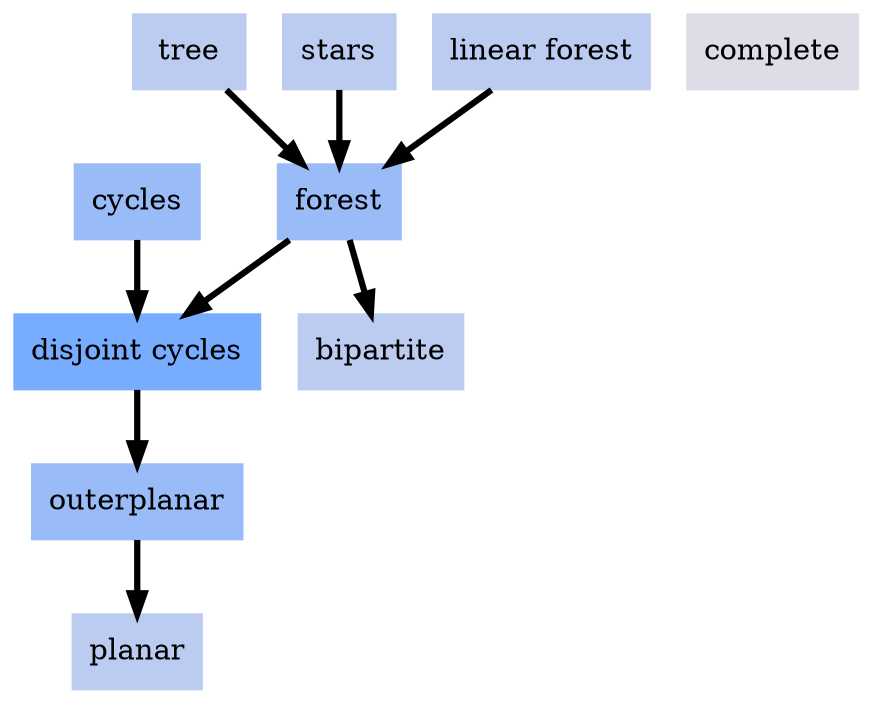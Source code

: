 digraph local_AGnF5Z {
	node [color=lightblue2 style=filled]
	margin=0.04 size="6,6"
	"n_loZ5LD" [label="planar" URL="/parameters/html/loZ5LD" color="#bbccf0" shape=box]
	"n_cLHJkW" [label="bipartite" URL="/parameters/html/cLHJkW" color="#bbccf0" shape=box]
	"n_rJyICu" [label="tree" URL="/parameters/html/rJyICu" color="#bbccf0" shape=box]
	"n_2iJr52" [label="cycles" URL="/parameters/html/2iJr52" color="#99bcf8" shape=box]
	"n_JngPPm" [label="forest" URL="/parameters/html/JngPPm" color="#99bcf8" shape=box]
	"n_0oCyaG" [label="outerplanar" URL="/parameters/html/0oCyaG" color="#99bcf8" shape=box]
	"n_EhdXNA" [label="complete" URL="/parameters/html/EhdXNA" color="#dddde8" shape=box]
	"n_10JR3F" [label="stars" URL="/parameters/html/10JR3F" color="#bbccf0" shape=box]
	"n_skQuFN" [label="linear forest" URL="/parameters/html/skQuFN" color="#bbccf0" shape=box]
	"n_AGnF5Z" [label="disjoint cycles" URL="/parameters/html/AGnF5Z" color="#78acff" shape=box]
	"n_JngPPm" -> "n_cLHJkW" [label="" decorate=true lblstyle="above, sloped" weight="100" penwidth="3.0"]
	"n_10JR3F" -> "n_JngPPm" [label="" decorate=true lblstyle="above, sloped" weight="100" penwidth="3.0"]
	"n_2iJr52" -> "n_AGnF5Z" [label="" decorate=true lblstyle="above, sloped" weight="100" penwidth="3.0"]
	"n_0oCyaG" -> "n_loZ5LD" [label="" decorate=true lblstyle="above, sloped" weight="100" penwidth="3.0"]
	"n_skQuFN" -> "n_JngPPm" [label="" decorate=true lblstyle="above, sloped" weight="100" penwidth="3.0"]
	"n_AGnF5Z" -> "n_0oCyaG" [label="" decorate=true lblstyle="above, sloped" weight="100" penwidth="3.0"]
	"n_JngPPm" -> "n_AGnF5Z" [label="" decorate=true lblstyle="above, sloped" weight="100" penwidth="3.0"]
	"n_rJyICu" -> "n_JngPPm" [label="" decorate=true lblstyle="above, sloped" weight="100" penwidth="3.0"]
}
